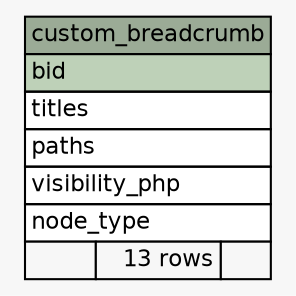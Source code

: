// dot 2.30.1 on Mac OS X 10.8.3
// SchemaSpy rev 590
digraph "custom_breadcrumb" {
  graph [
    rankdir="RL"
    bgcolor="#f7f7f7"
    nodesep="0.18"
    ranksep="0.46"
    fontname="Helvetica"
    fontsize="11"
  ];
  node [
    fontname="Helvetica"
    fontsize="11"
    shape="plaintext"
  ];
  edge [
    arrowsize="0.8"
  ];
  "custom_breadcrumb" [
    label=<
    <TABLE BORDER="0" CELLBORDER="1" CELLSPACING="0" BGCOLOR="#ffffff">
      <TR><TD COLSPAN="3" BGCOLOR="#9bab96" ALIGN="CENTER">custom_breadcrumb</TD></TR>
      <TR><TD PORT="bid" COLSPAN="3" BGCOLOR="#bed1b8" ALIGN="LEFT">bid</TD></TR>
      <TR><TD PORT="titles" COLSPAN="3" ALIGN="LEFT">titles</TD></TR>
      <TR><TD PORT="paths" COLSPAN="3" ALIGN="LEFT">paths</TD></TR>
      <TR><TD PORT="visibility_php" COLSPAN="3" ALIGN="LEFT">visibility_php</TD></TR>
      <TR><TD PORT="node_type" COLSPAN="3" ALIGN="LEFT">node_type</TD></TR>
      <TR><TD ALIGN="LEFT" BGCOLOR="#f7f7f7">  </TD><TD ALIGN="RIGHT" BGCOLOR="#f7f7f7">13 rows</TD><TD ALIGN="RIGHT" BGCOLOR="#f7f7f7">  </TD></TR>
    </TABLE>>
    URL="tables/custom_breadcrumb.html"
    tooltip="custom_breadcrumb"
  ];
}
